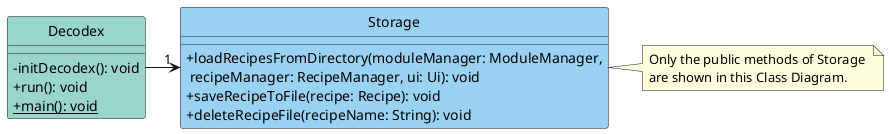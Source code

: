 @startuml
!define DECODEX_COLOR #99D5CA
!define STORAGE_COLOR #99D2F2
skinparam classAttributeIconSize 0
hide circle

Decodex -> "1" Storage

note right of Storage: Only the public methods of Storage \nare shown in this Class Diagram.

class Decodex DECODEX_COLOR {
  - initDecodex(): void
  + run(): void
  + {static} main(): void
}

class Storage STORAGE_COLOR {
    + loadRecipesFromDirectory(moduleManager: ModuleManager,\n recipeManager: RecipeManager, ui: Ui): void
    + saveRecipeToFile(recipe: Recipe): void
    + deleteRecipeFile(recipeName: String): void
}

@enduml

